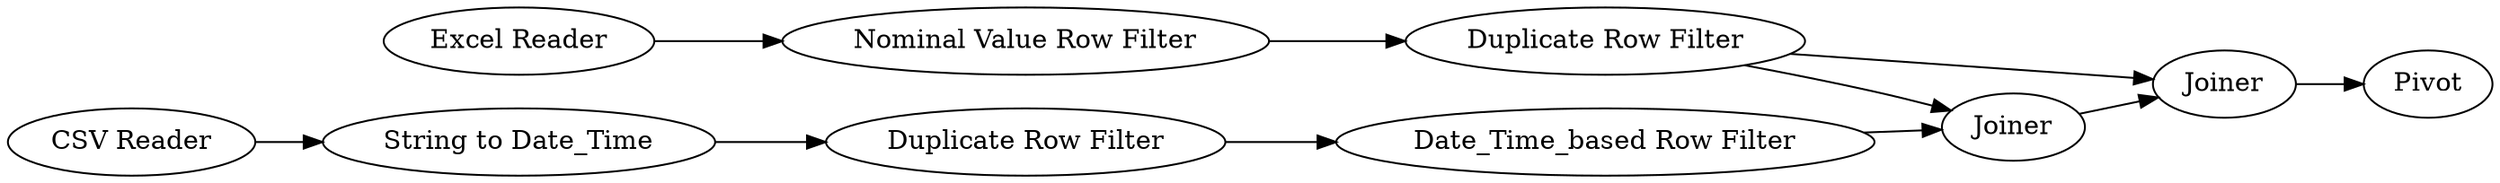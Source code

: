 digraph {
	2 [label="Excel Reader"]
	3 [label="CSV Reader"]
	10 [label="String to Date_Time"]
	11 [label="Date_Time_based Row Filter"]
	12 [label=Joiner]
	13 [label=Joiner]
	27 [label="Duplicate Row Filter"]
	28 [label=Pivot]
	30 [label="Duplicate Row Filter"]
	34 [label="Nominal Value Row Filter"]
	2 -> 34
	3 -> 10
	10 -> 27
	11 -> 12
	12 -> 13
	13 -> 28
	27 -> 11
	30 -> 12
	30 -> 13
	34 -> 30
	rankdir=LR
}
